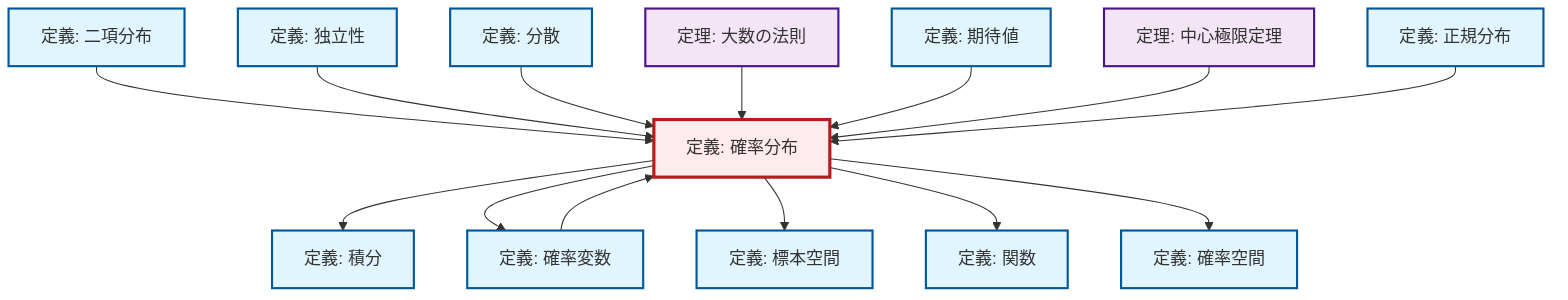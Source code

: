 graph TD
    classDef definition fill:#e1f5fe,stroke:#01579b,stroke-width:2px
    classDef theorem fill:#f3e5f5,stroke:#4a148c,stroke-width:2px
    classDef axiom fill:#fff3e0,stroke:#e65100,stroke-width:2px
    classDef example fill:#e8f5e9,stroke:#1b5e20,stroke-width:2px
    classDef current fill:#ffebee,stroke:#b71c1c,stroke-width:3px
    def-normal-distribution["定義: 正規分布"]:::definition
    def-independence["定義: 独立性"]:::definition
    def-binomial-distribution["定義: 二項分布"]:::definition
    def-random-variable["定義: 確率変数"]:::definition
    thm-central-limit["定理: 中心極限定理"]:::theorem
    def-function["定義: 関数"]:::definition
    def-sample-space["定義: 標本空間"]:::definition
    thm-law-of-large-numbers["定理: 大数の法則"]:::theorem
    def-variance["定義: 分散"]:::definition
    def-integral["定義: 積分"]:::definition
    def-probability-distribution["定義: 確率分布"]:::definition
    def-expectation["定義: 期待値"]:::definition
    def-probability-space["定義: 確率空間"]:::definition
    def-binomial-distribution --> def-probability-distribution
    def-probability-distribution --> def-integral
    def-independence --> def-probability-distribution
    def-variance --> def-probability-distribution
    def-probability-distribution --> def-random-variable
    thm-law-of-large-numbers --> def-probability-distribution
    def-expectation --> def-probability-distribution
    thm-central-limit --> def-probability-distribution
    def-random-variable --> def-probability-distribution
    def-probability-distribution --> def-sample-space
    def-probability-distribution --> def-function
    def-probability-distribution --> def-probability-space
    def-normal-distribution --> def-probability-distribution
    class def-probability-distribution current